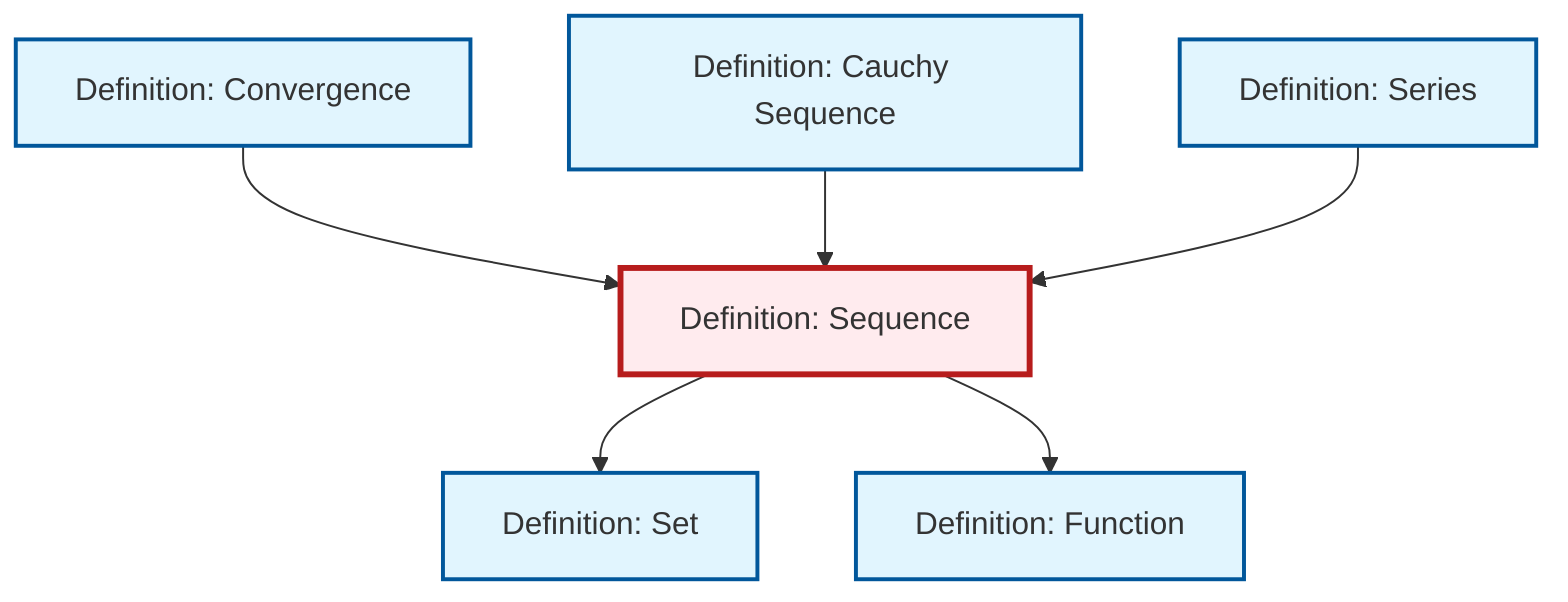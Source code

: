 graph TD
    classDef definition fill:#e1f5fe,stroke:#01579b,stroke-width:2px
    classDef theorem fill:#f3e5f5,stroke:#4a148c,stroke-width:2px
    classDef axiom fill:#fff3e0,stroke:#e65100,stroke-width:2px
    classDef example fill:#e8f5e9,stroke:#1b5e20,stroke-width:2px
    classDef current fill:#ffebee,stroke:#b71c1c,stroke-width:3px
    def-sequence["Definition: Sequence"]:::definition
    def-function["Definition: Function"]:::definition
    def-convergence["Definition: Convergence"]:::definition
    def-series["Definition: Series"]:::definition
    def-set["Definition: Set"]:::definition
    def-cauchy-sequence["Definition: Cauchy Sequence"]:::definition
    def-convergence --> def-sequence
    def-cauchy-sequence --> def-sequence
    def-sequence --> def-set
    def-sequence --> def-function
    def-series --> def-sequence
    class def-sequence current